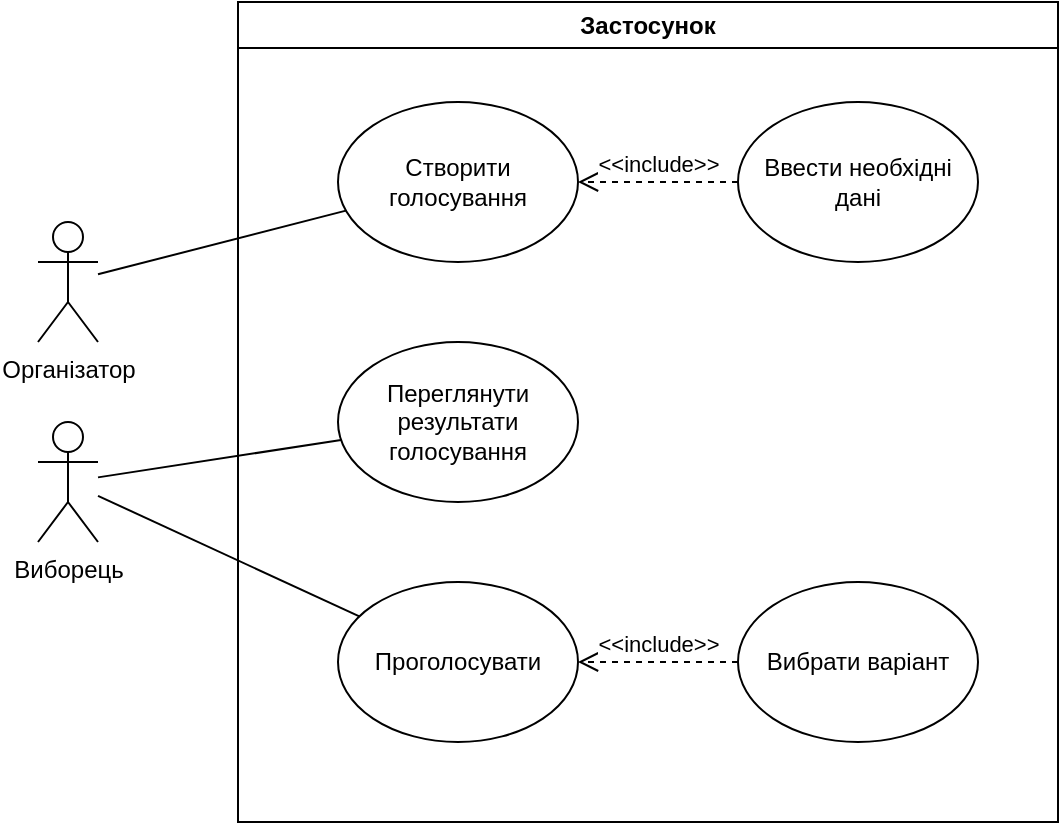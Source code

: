 <mxfile version="26.1.1">
  <diagram name="Page-1" id="bPspRDd9oAN_ojT4kMsU">
    <mxGraphModel dx="880" dy="463" grid="1" gridSize="10" guides="1" tooltips="1" connect="1" arrows="1" fold="1" page="1" pageScale="1" pageWidth="850" pageHeight="1100" math="0" shadow="0">
      <root>
        <mxCell id="0" />
        <mxCell id="1" parent="0" />
        <mxCell id="L70rGHR2-HND5t8MJKq0-1" value="Організатор" style="shape=umlActor;verticalLabelPosition=bottom;verticalAlign=top;html=1;outlineConnect=0;" vertex="1" parent="1">
          <mxGeometry x="170" y="140" width="30" height="60" as="geometry" />
        </mxCell>
        <mxCell id="L70rGHR2-HND5t8MJKq0-2" value="Виборець" style="shape=umlActor;verticalLabelPosition=bottom;verticalAlign=top;html=1;outlineConnect=0;" vertex="1" parent="1">
          <mxGeometry x="170" y="240" width="30" height="60" as="geometry" />
        </mxCell>
        <mxCell id="L70rGHR2-HND5t8MJKq0-4" value="Застосунок" style="swimlane;whiteSpace=wrap;html=1;" vertex="1" parent="1">
          <mxGeometry x="270" y="30" width="410" height="410" as="geometry" />
        </mxCell>
        <mxCell id="L70rGHR2-HND5t8MJKq0-5" value="&lt;div&gt;Створити&lt;/div&gt;&lt;div&gt;голосування&lt;br&gt;&lt;/div&gt;" style="ellipse;whiteSpace=wrap;html=1;" vertex="1" parent="L70rGHR2-HND5t8MJKq0-4">
          <mxGeometry x="50" y="50" width="120" height="80" as="geometry" />
        </mxCell>
        <mxCell id="L70rGHR2-HND5t8MJKq0-6" value="Проголосувати" style="ellipse;whiteSpace=wrap;html=1;" vertex="1" parent="L70rGHR2-HND5t8MJKq0-4">
          <mxGeometry x="50" y="290" width="120" height="80" as="geometry" />
        </mxCell>
        <mxCell id="L70rGHR2-HND5t8MJKq0-7" value="Переглянути результати голосування" style="ellipse;whiteSpace=wrap;html=1;" vertex="1" parent="L70rGHR2-HND5t8MJKq0-4">
          <mxGeometry x="50" y="170" width="120" height="80" as="geometry" />
        </mxCell>
        <mxCell id="L70rGHR2-HND5t8MJKq0-8" value="Ввести необхідні дані" style="ellipse;whiteSpace=wrap;html=1;" vertex="1" parent="L70rGHR2-HND5t8MJKq0-4">
          <mxGeometry x="250" y="50" width="120" height="80" as="geometry" />
        </mxCell>
        <mxCell id="L70rGHR2-HND5t8MJKq0-9" value="&amp;lt;&amp;lt;include&amp;gt;&amp;gt;" style="html=1;verticalAlign=bottom;endArrow=open;dashed=1;endSize=8;curved=0;rounded=0;" edge="1" parent="L70rGHR2-HND5t8MJKq0-4" source="L70rGHR2-HND5t8MJKq0-8" target="L70rGHR2-HND5t8MJKq0-5">
          <mxGeometry relative="1" as="geometry">
            <mxPoint x="350" y="220" as="sourcePoint" />
            <mxPoint x="270" y="220" as="targetPoint" />
          </mxGeometry>
        </mxCell>
        <mxCell id="L70rGHR2-HND5t8MJKq0-16" value="Вибрати варіант" style="ellipse;whiteSpace=wrap;html=1;" vertex="1" parent="L70rGHR2-HND5t8MJKq0-4">
          <mxGeometry x="250" y="290" width="120" height="80" as="geometry" />
        </mxCell>
        <mxCell id="L70rGHR2-HND5t8MJKq0-18" value="&amp;lt;&amp;lt;include&amp;gt;&amp;gt;" style="html=1;verticalAlign=bottom;endArrow=open;dashed=1;endSize=8;curved=0;rounded=0;" edge="1" parent="L70rGHR2-HND5t8MJKq0-4" source="L70rGHR2-HND5t8MJKq0-16" target="L70rGHR2-HND5t8MJKq0-6">
          <mxGeometry relative="1" as="geometry">
            <mxPoint x="260" y="100" as="sourcePoint" />
            <mxPoint x="180" y="100" as="targetPoint" />
          </mxGeometry>
        </mxCell>
        <mxCell id="L70rGHR2-HND5t8MJKq0-12" value="" style="endArrow=none;html=1;rounded=0;" edge="1" parent="1" source="L70rGHR2-HND5t8MJKq0-5" target="L70rGHR2-HND5t8MJKq0-1">
          <mxGeometry width="50" height="50" relative="1" as="geometry">
            <mxPoint x="100" y="470" as="sourcePoint" />
            <mxPoint x="150" y="420" as="targetPoint" />
          </mxGeometry>
        </mxCell>
        <mxCell id="L70rGHR2-HND5t8MJKq0-13" value="" style="endArrow=none;html=1;rounded=0;" edge="1" parent="1" source="L70rGHR2-HND5t8MJKq0-2" target="L70rGHR2-HND5t8MJKq0-6">
          <mxGeometry width="50" height="50" relative="1" as="geometry">
            <mxPoint x="110" y="460" as="sourcePoint" />
            <mxPoint x="160" y="410" as="targetPoint" />
          </mxGeometry>
        </mxCell>
        <mxCell id="L70rGHR2-HND5t8MJKq0-14" value="" style="endArrow=none;html=1;rounded=0;" edge="1" parent="1" source="L70rGHR2-HND5t8MJKq0-2" target="L70rGHR2-HND5t8MJKq0-7">
          <mxGeometry width="50" height="50" relative="1" as="geometry">
            <mxPoint x="110" y="460" as="sourcePoint" />
            <mxPoint x="160" y="410" as="targetPoint" />
          </mxGeometry>
        </mxCell>
      </root>
    </mxGraphModel>
  </diagram>
</mxfile>

